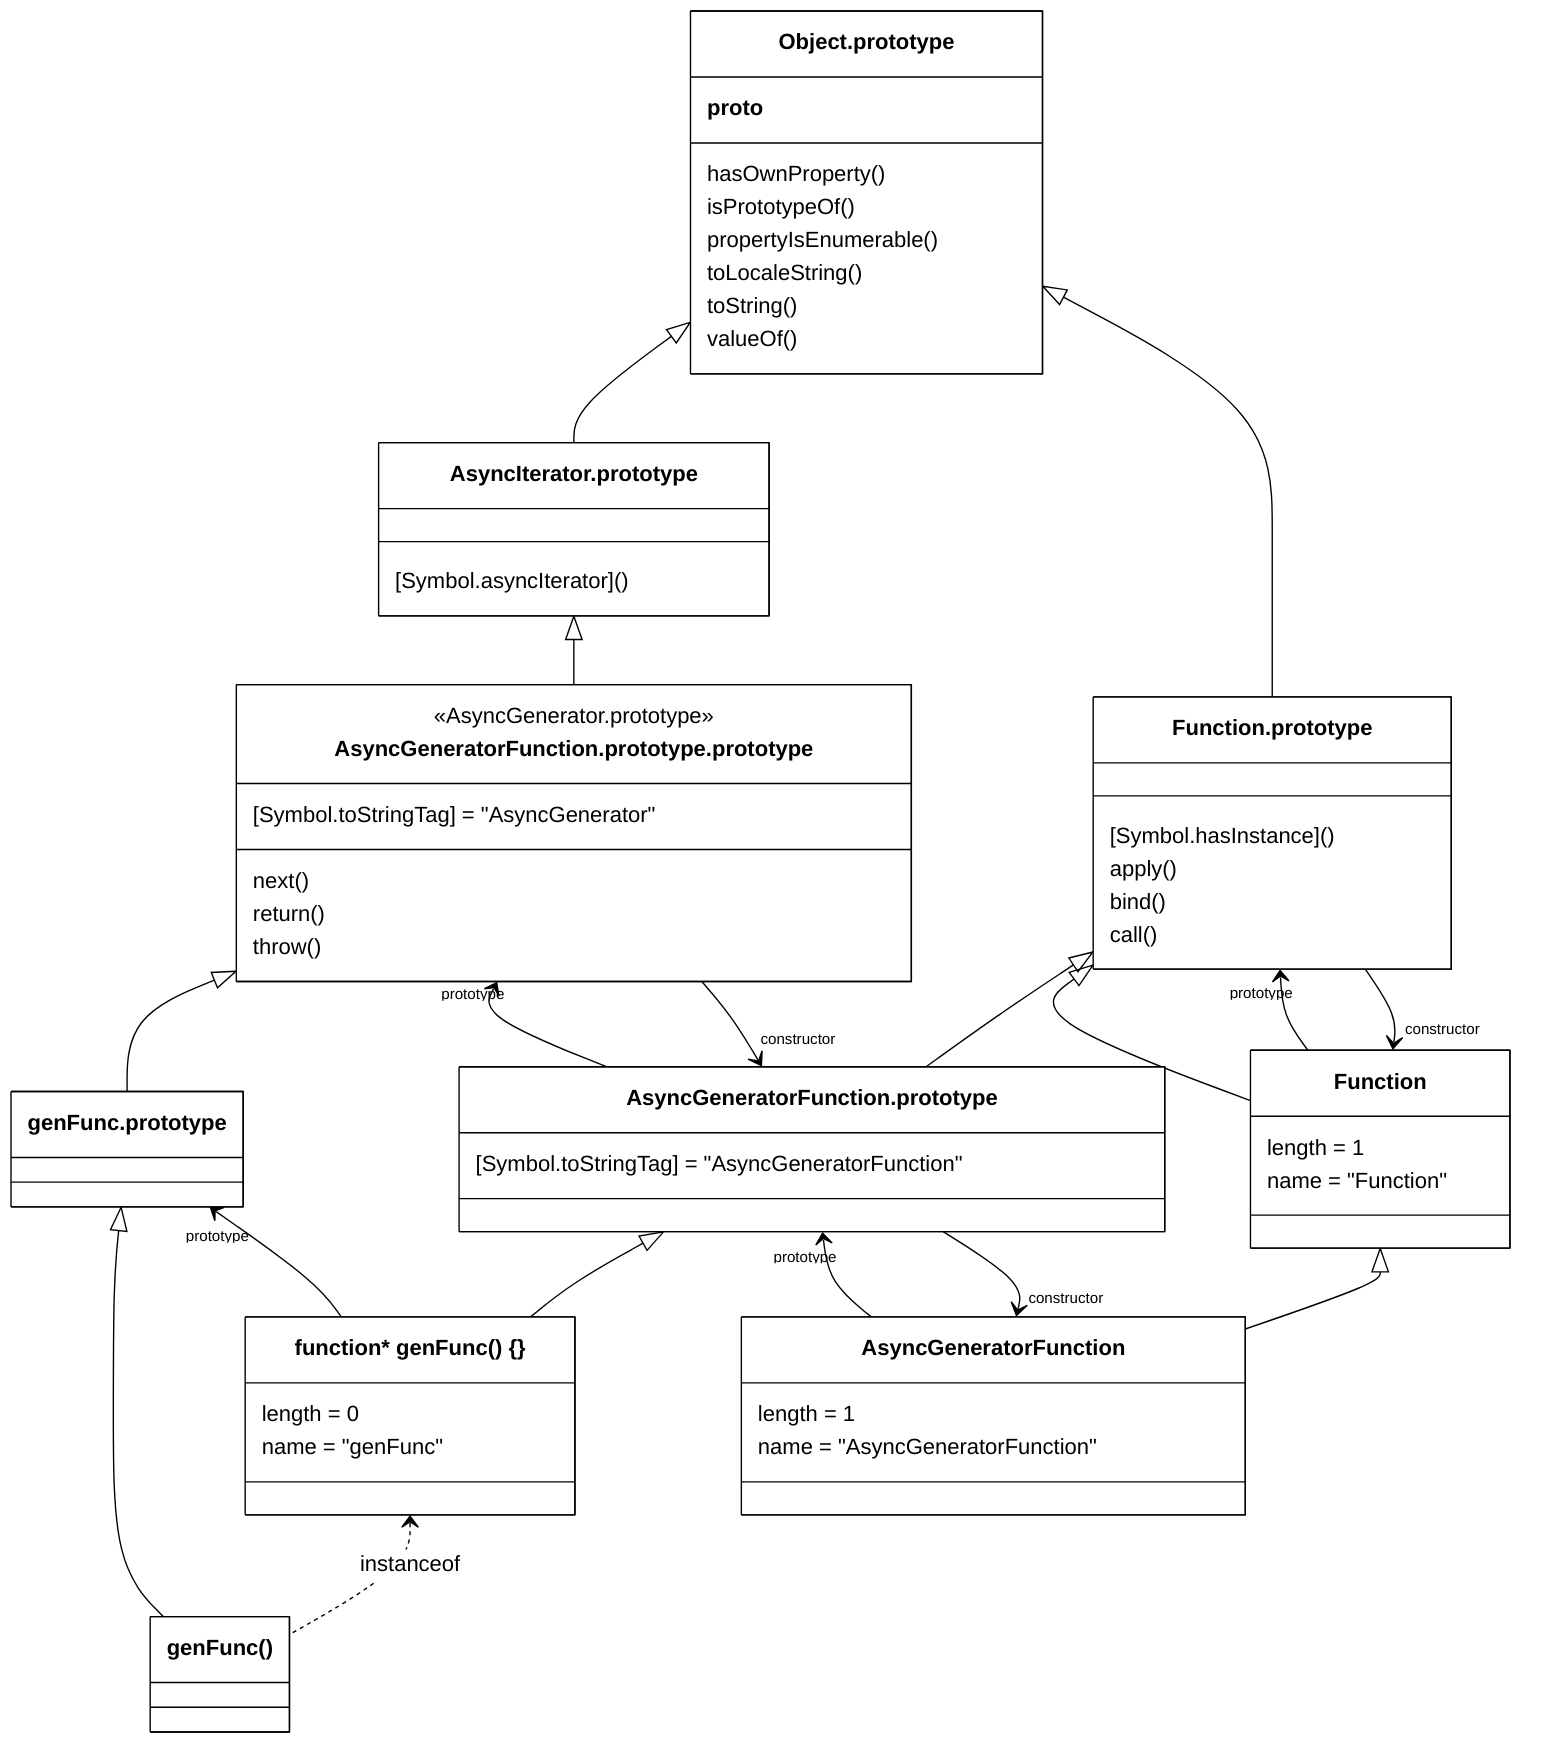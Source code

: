 %%{
  init: {
    'theme': 'base',
    'themeVariables': {
      'primaryColor': 'white',
      'primaryTextColor': 'black',
      'primaryBorderColor': 'black',
      'lineColor': 'black'
    }
  }
}%%

classDiagram

`Object.prototype` <|-- `AsyncIterator.prototype`
`AsyncIterator.prototype` <|-- `AsyncGeneratorFunction.prototype.prototype`
`AsyncGeneratorFunction.prototype.prototype` <|-- `genFunc.prototype`
`genFunc.prototype` <|-- `genFunc()`

`Object.prototype` <|-- `Function.prototype`
`Function.prototype` <|-- `AsyncGeneratorFunction.prototype`
`AsyncGeneratorFunction.prototype` <|-- genFunc

`Function.prototype` <|-- Function
Function <|-- AsyncGeneratorFunction

genFunc <.. `genFunc()` : instanceof
`genFunc.prototype` "prototype" <-- genFunc
`AsyncGeneratorFunction.prototype.prototype` "prototype" <-- `AsyncGeneratorFunction.prototype`
`AsyncGeneratorFunction.prototype.prototype` --> "constructor" `AsyncGeneratorFunction.prototype`
`AsyncGeneratorFunction.prototype` "prototype" <-- AsyncGeneratorFunction
`AsyncGeneratorFunction.prototype` --> "constructor" AsyncGeneratorFunction
`Function.prototype` "prototype" <-- Function
`Function.prototype` --> "constructor" Function

class `Object.prototype` {
  __proto__

  hasOwnProperty()
  isPrototypeOf()
  propertyIsEnumerable()
  toLocaleString()
  toString()
  valueOf()
}
class `AsyncIterator.prototype` {
  \[Symbol.asyncIterator]()
}
class `AsyncGeneratorFunction.prototype.prototype` {
  <<AsyncGenerator.prototype>>
  [Symbol.toStringTag] = "AsyncGenerator"
  next()
  return()
  throw()
}

class genFunc["function* genFunc() {}"] {
  length = 0
  name = "genFunc"
}
class `Function.prototype` {
  \[Symbol.hasInstance]()
  apply()
  bind()
  call()
}
class `AsyncGeneratorFunction.prototype` {
  [Symbol.toStringTag] = "AsyncGeneratorFunction"
}
class AsyncGeneratorFunction {
  length = 1
  name = "AsyncGeneratorFunction"
}
class Function {
  length = 1
  name = "Function"
}

link `Object.prototype` "/en-US/docs/Web/JavaScript/Reference/Global_Objects/Object"
link `AsyncIterator.prototype` "/en-US/docs/Web/JavaScript/Reference/Global_Objects/AsyncIterator"
link `AsyncGeneratorFunction.prototype.prototype` "/en-US/docs/Web/JavaScript/Reference/Global_Objects/AsyncGenerator"
link `Function.prototype` "/en-US/docs/Web/JavaScript/Reference/Global_Objects/Function"
link `AsyncGeneratorFunction.prototype` "/en-US/docs/Web/JavaScript/Reference/Global_Objects/AsyncGeneratorFunction"
link AsyncGeneratorFunction "/en-US/docs/Web/JavaScript/Reference/Global_Objects/AsyncGeneratorFunction"
link Function "/en-US/docs/Web/JavaScript/Reference/Global_Objects/Function"
